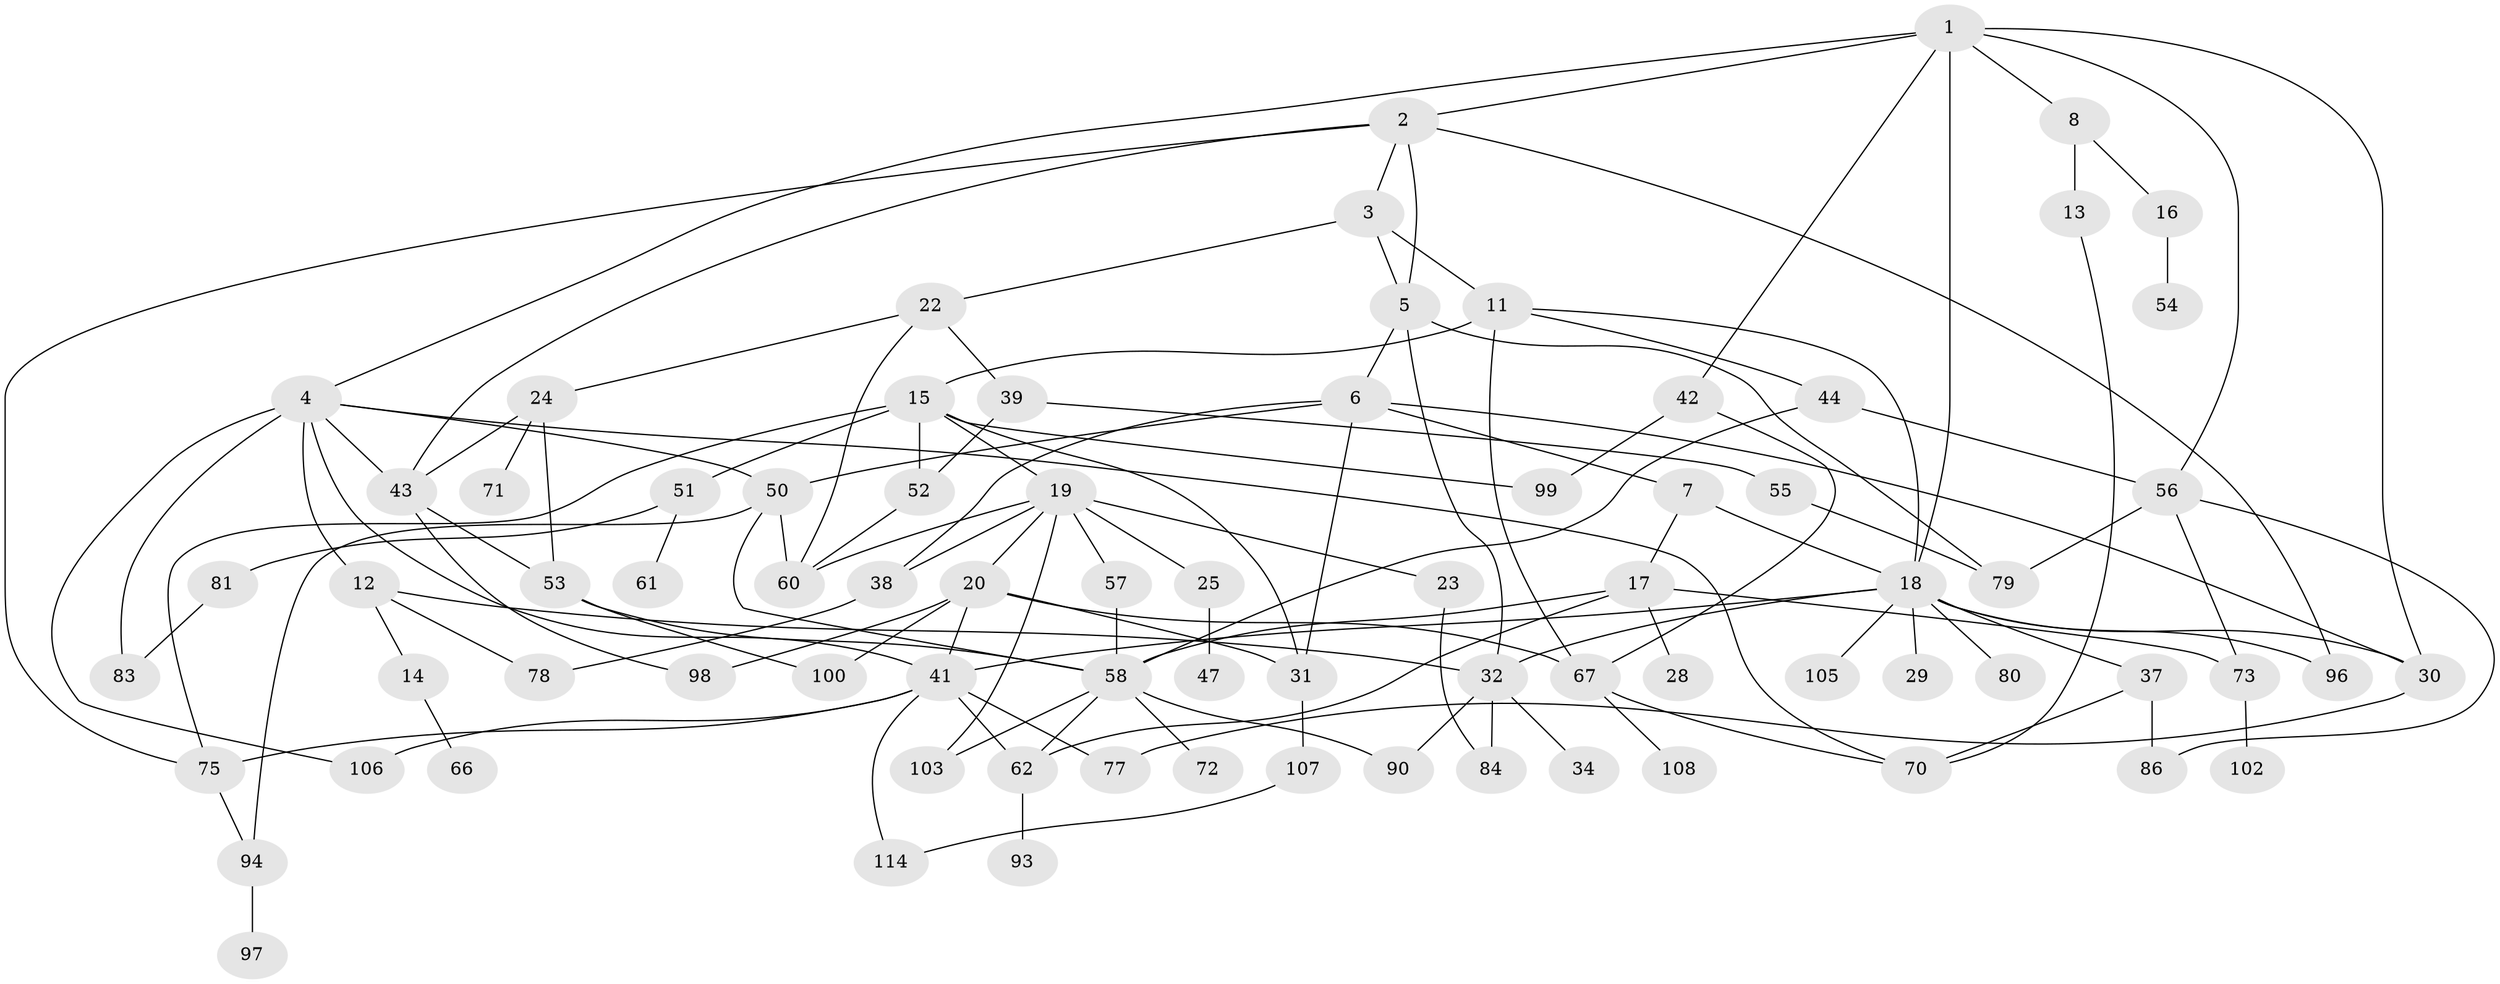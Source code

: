 // original degree distribution, {6: 0.05263157894736842, 4: 0.12280701754385964, 7: 0.043859649122807015, 5: 0.08771929824561403, 3: 0.20175438596491227, 2: 0.2807017543859649, 1: 0.21052631578947367}
// Generated by graph-tools (version 1.1) at 2025/41/03/06/25 10:41:29]
// undirected, 78 vertices, 128 edges
graph export_dot {
graph [start="1"]
  node [color=gray90,style=filled];
  1 [super="+9"];
  2 [super="+36"];
  3;
  4 [super="+10"];
  5 [super="+48"];
  6 [super="+91"];
  7;
  8 [super="+101"];
  11;
  12 [super="+27"];
  13;
  14 [super="+92"];
  15 [super="+87"];
  16 [super="+40"];
  17 [super="+59"];
  18 [super="+26"];
  19 [super="+21"];
  20 [super="+46"];
  22 [super="+113"];
  23;
  24 [super="+49"];
  25 [super="+63"];
  28;
  29;
  30 [super="+33"];
  31 [super="+89"];
  32 [super="+35"];
  34;
  37 [super="+88"];
  38;
  39;
  41 [super="+104"];
  42 [super="+45"];
  43;
  44;
  47 [super="+95"];
  50 [super="+110"];
  51 [super="+68"];
  52 [super="+64"];
  53 [super="+112"];
  54;
  55;
  56 [super="+76"];
  57 [super="+109"];
  58 [super="+65"];
  60 [super="+69"];
  61;
  62 [super="+85"];
  66;
  67 [super="+74"];
  70;
  71;
  72;
  73;
  75 [super="+82"];
  77;
  78;
  79;
  80;
  81;
  83;
  84;
  86;
  90;
  93;
  94;
  96;
  97;
  98;
  99;
  100;
  102;
  103;
  105;
  106;
  107;
  108 [super="+111"];
  114;
  1 -- 2;
  1 -- 4;
  1 -- 8;
  1 -- 18;
  1 -- 42;
  1 -- 56;
  1 -- 30;
  2 -- 3;
  2 -- 43;
  2 -- 96;
  2 -- 5;
  2 -- 75;
  3 -- 5;
  3 -- 11;
  3 -- 22;
  4 -- 12;
  4 -- 50;
  4 -- 70;
  4 -- 106;
  4 -- 43;
  4 -- 83;
  4 -- 41;
  5 -- 6;
  5 -- 79;
  5 -- 32;
  6 -- 7;
  6 -- 31;
  6 -- 50;
  6 -- 38;
  6 -- 30;
  7 -- 17;
  7 -- 18;
  8 -- 13;
  8 -- 16;
  11 -- 15;
  11 -- 44;
  11 -- 18;
  11 -- 67;
  12 -- 14;
  12 -- 78;
  12 -- 32;
  13 -- 70;
  14 -- 66;
  15 -- 19;
  15 -- 51 [weight=2];
  15 -- 31;
  15 -- 99;
  15 -- 52 [weight=2];
  15 -- 75;
  16 -- 54;
  17 -- 28;
  17 -- 73;
  17 -- 58;
  17 -- 62;
  18 -- 29;
  18 -- 37;
  18 -- 80;
  18 -- 105;
  18 -- 96;
  18 -- 32;
  18 -- 41;
  18 -- 30;
  19 -- 20 [weight=2];
  19 -- 25;
  19 -- 38;
  19 -- 57;
  19 -- 60;
  19 -- 23;
  19 -- 103;
  20 -- 67;
  20 -- 98;
  20 -- 100;
  20 -- 31;
  20 -- 41;
  22 -- 24;
  22 -- 39;
  22 -- 60;
  23 -- 84;
  24 -- 53;
  24 -- 43;
  24 -- 71;
  25 -- 47;
  30 -- 77;
  31 -- 107;
  32 -- 34;
  32 -- 84;
  32 -- 90;
  37 -- 86;
  37 -- 70;
  38 -- 78;
  39 -- 52;
  39 -- 55;
  41 -- 75;
  41 -- 106;
  41 -- 77;
  41 -- 114;
  41 -- 62;
  42 -- 99;
  42 -- 67;
  43 -- 53;
  43 -- 98;
  44 -- 56;
  44 -- 58;
  50 -- 94;
  50 -- 58;
  50 -- 60;
  51 -- 61;
  51 -- 81;
  52 -- 60;
  53 -- 58;
  53 -- 100;
  55 -- 79;
  56 -- 86;
  56 -- 73;
  56 -- 79;
  57 -- 58;
  58 -- 90;
  58 -- 103;
  58 -- 72;
  58 -- 62;
  62 -- 93;
  67 -- 70;
  67 -- 108;
  73 -- 102;
  75 -- 94;
  81 -- 83;
  94 -- 97;
  107 -- 114;
}
